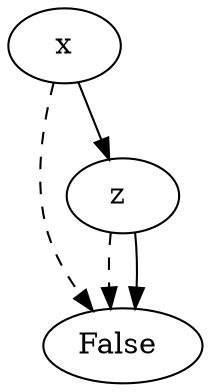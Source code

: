 digraph{
    graph [margin=0];2846281363888[label=x]2846281365328[label="False"]
2846281363888 -> 2846281365328 [style=dashed]
2846332636208[label="z "]
2846281363888 -> 2846332636208 
2846281365328[label="False"]
2846332636208 -> 2846281365328 [style=dashed]
2846281365328[label="False "]
2846332636208 -> 2846281365328
}